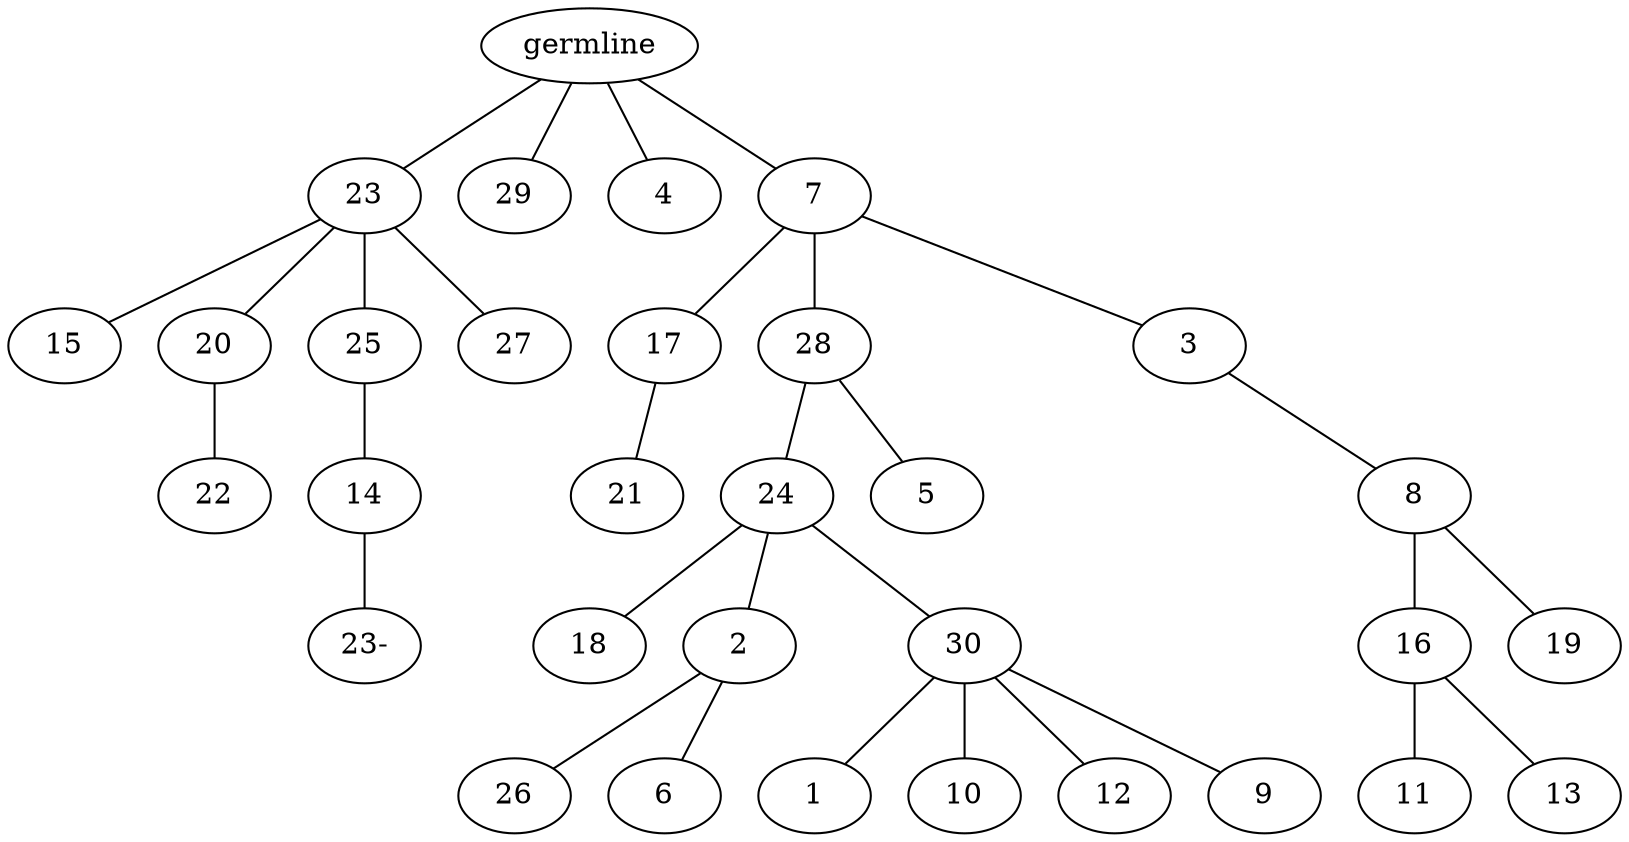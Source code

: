 graph tree {
    "140513743352688" [label="germline"];
    "140513743352784" [label="23"];
    "140513743353216" [label="15"];
    "140513743353312" [label="20"];
    "140513743353840" [label="22"];
    "140513743353888" [label="25"];
    "140513743354464" [label="14"];
    "140513743352208" [label="23-"];
    "140513743354368" [label="27"];
    "140513743352880" [label="29"];
    "140513743353120" [label="4"];
    "140513743355040" [label="7"];
    "140513743355616" [label="17"];
    "140513743360400" [label="21"];
    "140513743355856" [label="28"];
    "140513743360928" [label="24"];
    "140513743361408" [label="18"];
    "140513743361504" [label="2"];
    "140513743362032" [label="26"];
    "140513743362176" [label="6"];
    "140513743361744" [label="30"];
    "140513743363184" [label="1"];
    "140513743363280" [label="10"];
    "140513743363568" [label="12"];
    "140513743363952" [label="9"];
    "140513743361216" [label="5"];
    "140513743360304" [label="3"];
    "140513743368544" [label="8"];
    "140513743369312" [label="16"];
    "140513743369744" [label="11"];
    "140513743369840" [label="13"];
    "140513743369408" [label="19"];
    "140513743352688" -- "140513743352784";
    "140513743352688" -- "140513743352880";
    "140513743352688" -- "140513743353120";
    "140513743352688" -- "140513743355040";
    "140513743352784" -- "140513743353216";
    "140513743352784" -- "140513743353312";
    "140513743352784" -- "140513743353888";
    "140513743352784" -- "140513743354368";
    "140513743353312" -- "140513743353840";
    "140513743353888" -- "140513743354464";
    "140513743354464" -- "140513743352208";
    "140513743355040" -- "140513743355616";
    "140513743355040" -- "140513743355856";
    "140513743355040" -- "140513743360304";
    "140513743355616" -- "140513743360400";
    "140513743355856" -- "140513743360928";
    "140513743355856" -- "140513743361216";
    "140513743360928" -- "140513743361408";
    "140513743360928" -- "140513743361504";
    "140513743360928" -- "140513743361744";
    "140513743361504" -- "140513743362032";
    "140513743361504" -- "140513743362176";
    "140513743361744" -- "140513743363184";
    "140513743361744" -- "140513743363280";
    "140513743361744" -- "140513743363568";
    "140513743361744" -- "140513743363952";
    "140513743360304" -- "140513743368544";
    "140513743368544" -- "140513743369312";
    "140513743368544" -- "140513743369408";
    "140513743369312" -- "140513743369744";
    "140513743369312" -- "140513743369840";
}
